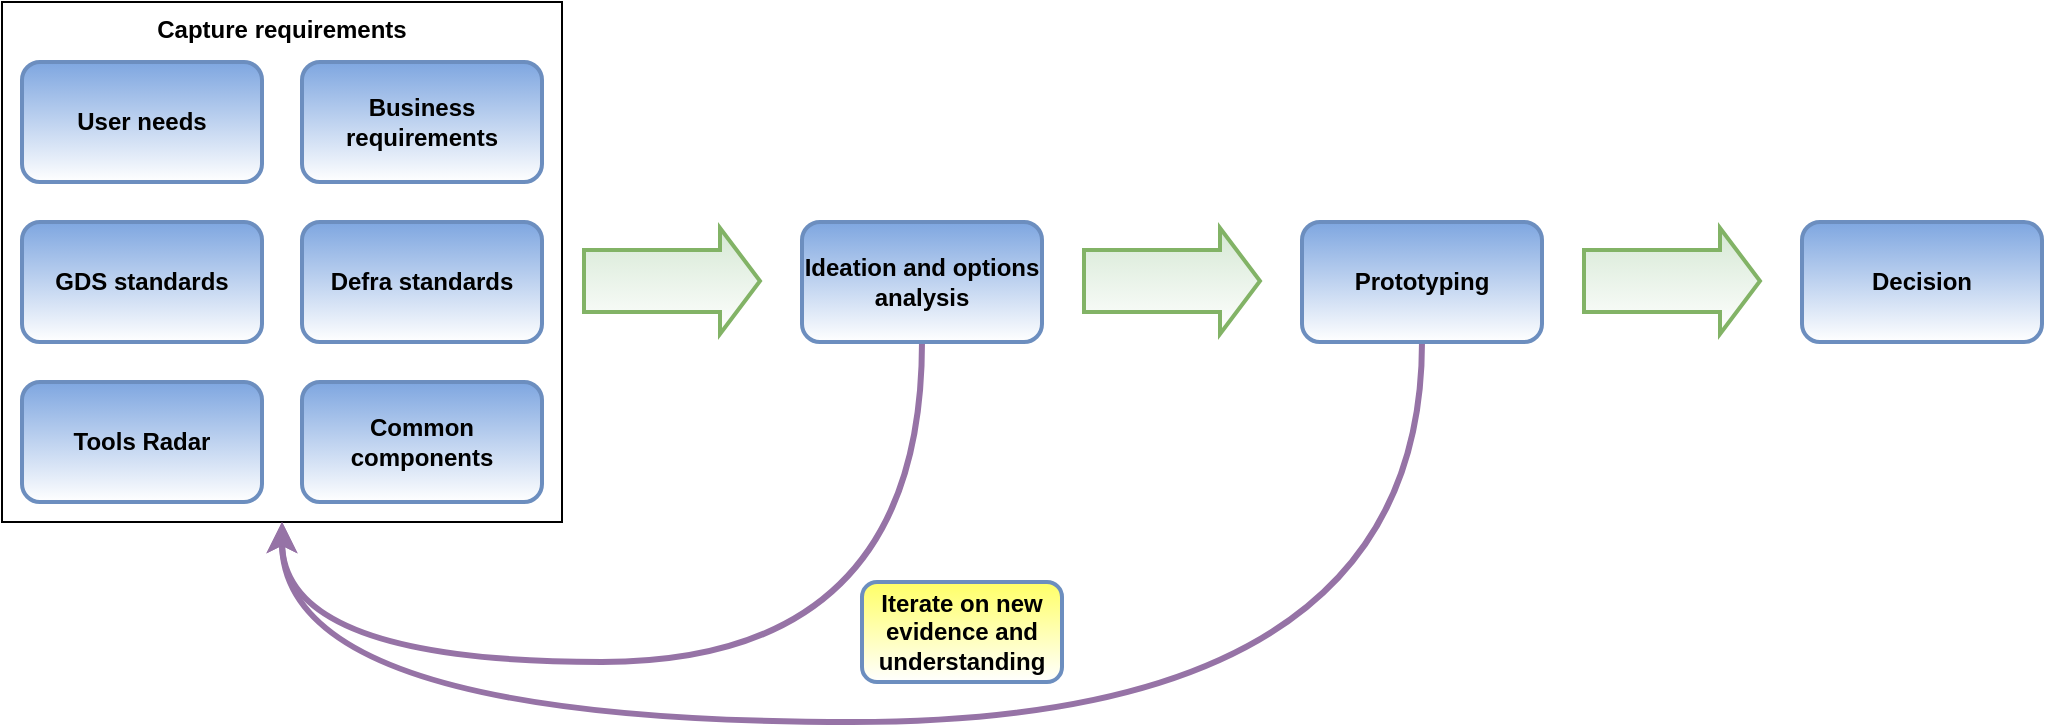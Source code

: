 <mxfile version="24.7.14">
  <diagram name="Page-1" id="0duDt7t1JNAbKXJF6VVH">
    <mxGraphModel dx="2026" dy="1143" grid="1" gridSize="10" guides="1" tooltips="1" connect="1" arrows="1" fold="1" page="1" pageScale="1" pageWidth="850" pageHeight="1100" math="0" shadow="0">
      <root>
        <mxCell id="0" />
        <mxCell id="1" parent="0" />
        <mxCell id="FPo4aeZtGLVK7KoSFMX5-16" value="Capture requirements" style="rounded=0;whiteSpace=wrap;html=1;verticalAlign=top;fontStyle=1" vertex="1" parent="1">
          <mxGeometry x="70" y="250" width="280" height="260" as="geometry" />
        </mxCell>
        <mxCell id="FPo4aeZtGLVK7KoSFMX5-1" value="User needs" style="rounded=1;whiteSpace=wrap;html=1;fillColor=#7EA6E0;strokeColor=#6c8ebf;gradientColor=#ffffff;strokeWidth=2;fontStyle=1" vertex="1" parent="1">
          <mxGeometry x="80" y="280" width="120" height="60" as="geometry" />
        </mxCell>
        <mxCell id="FPo4aeZtGLVK7KoSFMX5-3" value="Business requirements" style="rounded=1;whiteSpace=wrap;html=1;fillColor=#7EA6E0;strokeColor=#6c8ebf;gradientColor=#ffffff;strokeWidth=2;fontStyle=1" vertex="1" parent="1">
          <mxGeometry x="220" y="280" width="120" height="60" as="geometry" />
        </mxCell>
        <mxCell id="FPo4aeZtGLVK7KoSFMX5-4" value="GDS standards" style="rounded=1;whiteSpace=wrap;html=1;fillColor=#7EA6E0;strokeColor=#6c8ebf;gradientColor=#ffffff;strokeWidth=2;fontStyle=1" vertex="1" parent="1">
          <mxGeometry x="80" y="360" width="120" height="60" as="geometry" />
        </mxCell>
        <mxCell id="FPo4aeZtGLVK7KoSFMX5-5" value="Defra standards" style="rounded=1;whiteSpace=wrap;html=1;fillColor=#7EA6E0;strokeColor=#6c8ebf;gradientColor=#ffffff;strokeWidth=2;fontStyle=1" vertex="1" parent="1">
          <mxGeometry x="220" y="360" width="120" height="60" as="geometry" />
        </mxCell>
        <mxCell id="FPo4aeZtGLVK7KoSFMX5-6" value="Tools Radar" style="rounded=1;whiteSpace=wrap;html=1;fillColor=#7EA6E0;strokeColor=#6c8ebf;gradientColor=#ffffff;strokeWidth=2;fontStyle=1" vertex="1" parent="1">
          <mxGeometry x="80" y="440" width="120" height="60" as="geometry" />
        </mxCell>
        <mxCell id="FPo4aeZtGLVK7KoSFMX5-7" value="Common components" style="rounded=1;whiteSpace=wrap;html=1;fillColor=#7EA6E0;strokeColor=#6c8ebf;gradientColor=#ffffff;strokeWidth=2;fontStyle=1" vertex="1" parent="1">
          <mxGeometry x="220" y="440" width="120" height="60" as="geometry" />
        </mxCell>
        <mxCell id="FPo4aeZtGLVK7KoSFMX5-8" value="" style="shape=flexArrow;endArrow=classic;html=1;rounded=0;width=30;strokeWidth=2;fillColor=#d5e8d4;strokeColor=#82b366;gradientColor=#FFFFFF;" edge="1" parent="1">
          <mxGeometry width="50" height="50" relative="1" as="geometry">
            <mxPoint x="360" y="389.5" as="sourcePoint" />
            <mxPoint x="450" y="389.5" as="targetPoint" />
          </mxGeometry>
        </mxCell>
        <mxCell id="FPo4aeZtGLVK7KoSFMX5-18" style="edgeStyle=orthogonalEdgeStyle;rounded=0;orthogonalLoop=1;jettySize=auto;html=1;entryX=0.5;entryY=1;entryDx=0;entryDy=0;curved=1;exitX=0.5;exitY=1;exitDx=0;exitDy=0;strokeWidth=3;fillColor=#e1d5e7;strokeColor=#9673a6;" edge="1" parent="1" source="FPo4aeZtGLVK7KoSFMX5-9" target="FPo4aeZtGLVK7KoSFMX5-16">
          <mxGeometry relative="1" as="geometry">
            <Array as="points">
              <mxPoint x="530" y="580" />
              <mxPoint x="210" y="580" />
            </Array>
          </mxGeometry>
        </mxCell>
        <mxCell id="FPo4aeZtGLVK7KoSFMX5-9" value="Ideation and options analysis" style="rounded=1;whiteSpace=wrap;html=1;fillColor=#7EA6E0;strokeColor=#6c8ebf;gradientColor=#ffffff;strokeWidth=2;fontStyle=1" vertex="1" parent="1">
          <mxGeometry x="470" y="360" width="120" height="60" as="geometry" />
        </mxCell>
        <mxCell id="FPo4aeZtGLVK7KoSFMX5-10" value="" style="shape=flexArrow;endArrow=classic;html=1;rounded=0;width=30;strokeWidth=2;fillColor=#d5e8d4;strokeColor=#82b366;gradientColor=#FFFFFF;" edge="1" parent="1">
          <mxGeometry width="50" height="50" relative="1" as="geometry">
            <mxPoint x="610" y="389.5" as="sourcePoint" />
            <mxPoint x="700" y="389.5" as="targetPoint" />
          </mxGeometry>
        </mxCell>
        <mxCell id="FPo4aeZtGLVK7KoSFMX5-19" style="edgeStyle=orthogonalEdgeStyle;rounded=0;orthogonalLoop=1;jettySize=auto;html=1;entryX=0.5;entryY=1;entryDx=0;entryDy=0;curved=1;exitX=0.5;exitY=1;exitDx=0;exitDy=0;fillColor=#e1d5e7;strokeColor=#9673a6;strokeWidth=3;" edge="1" parent="1" source="FPo4aeZtGLVK7KoSFMX5-11" target="FPo4aeZtGLVK7KoSFMX5-16">
          <mxGeometry relative="1" as="geometry">
            <Array as="points">
              <mxPoint x="780" y="610" />
              <mxPoint x="210" y="610" />
            </Array>
          </mxGeometry>
        </mxCell>
        <mxCell id="FPo4aeZtGLVK7KoSFMX5-11" value="Prototyping" style="rounded=1;whiteSpace=wrap;html=1;fillColor=#7EA6E0;strokeColor=#6c8ebf;gradientColor=#ffffff;strokeWidth=2;fontStyle=1" vertex="1" parent="1">
          <mxGeometry x="720" y="360" width="120" height="60" as="geometry" />
        </mxCell>
        <mxCell id="FPo4aeZtGLVK7KoSFMX5-13" value="" style="shape=flexArrow;endArrow=classic;html=1;rounded=0;width=30;strokeWidth=2;fillColor=#d5e8d4;strokeColor=#82b366;gradientColor=#FFFFFF;" edge="1" parent="1">
          <mxGeometry width="50" height="50" relative="1" as="geometry">
            <mxPoint x="860" y="389.5" as="sourcePoint" />
            <mxPoint x="950" y="389.5" as="targetPoint" />
          </mxGeometry>
        </mxCell>
        <mxCell id="FPo4aeZtGLVK7KoSFMX5-14" value="Decision" style="rounded=1;whiteSpace=wrap;html=1;fillColor=#7EA6E0;strokeColor=#6c8ebf;gradientColor=#ffffff;strokeWidth=2;fontStyle=1" vertex="1" parent="1">
          <mxGeometry x="970" y="360" width="120" height="60" as="geometry" />
        </mxCell>
        <mxCell id="FPo4aeZtGLVK7KoSFMX5-22" value="Iterate on new evidence and understanding" style="rounded=1;whiteSpace=wrap;html=1;fillColor=#FFFF66;strokeColor=#6c8ebf;gradientColor=#ffffff;strokeWidth=2;fontStyle=1" vertex="1" parent="1">
          <mxGeometry x="500" y="540" width="100" height="50" as="geometry" />
        </mxCell>
      </root>
    </mxGraphModel>
  </diagram>
</mxfile>
